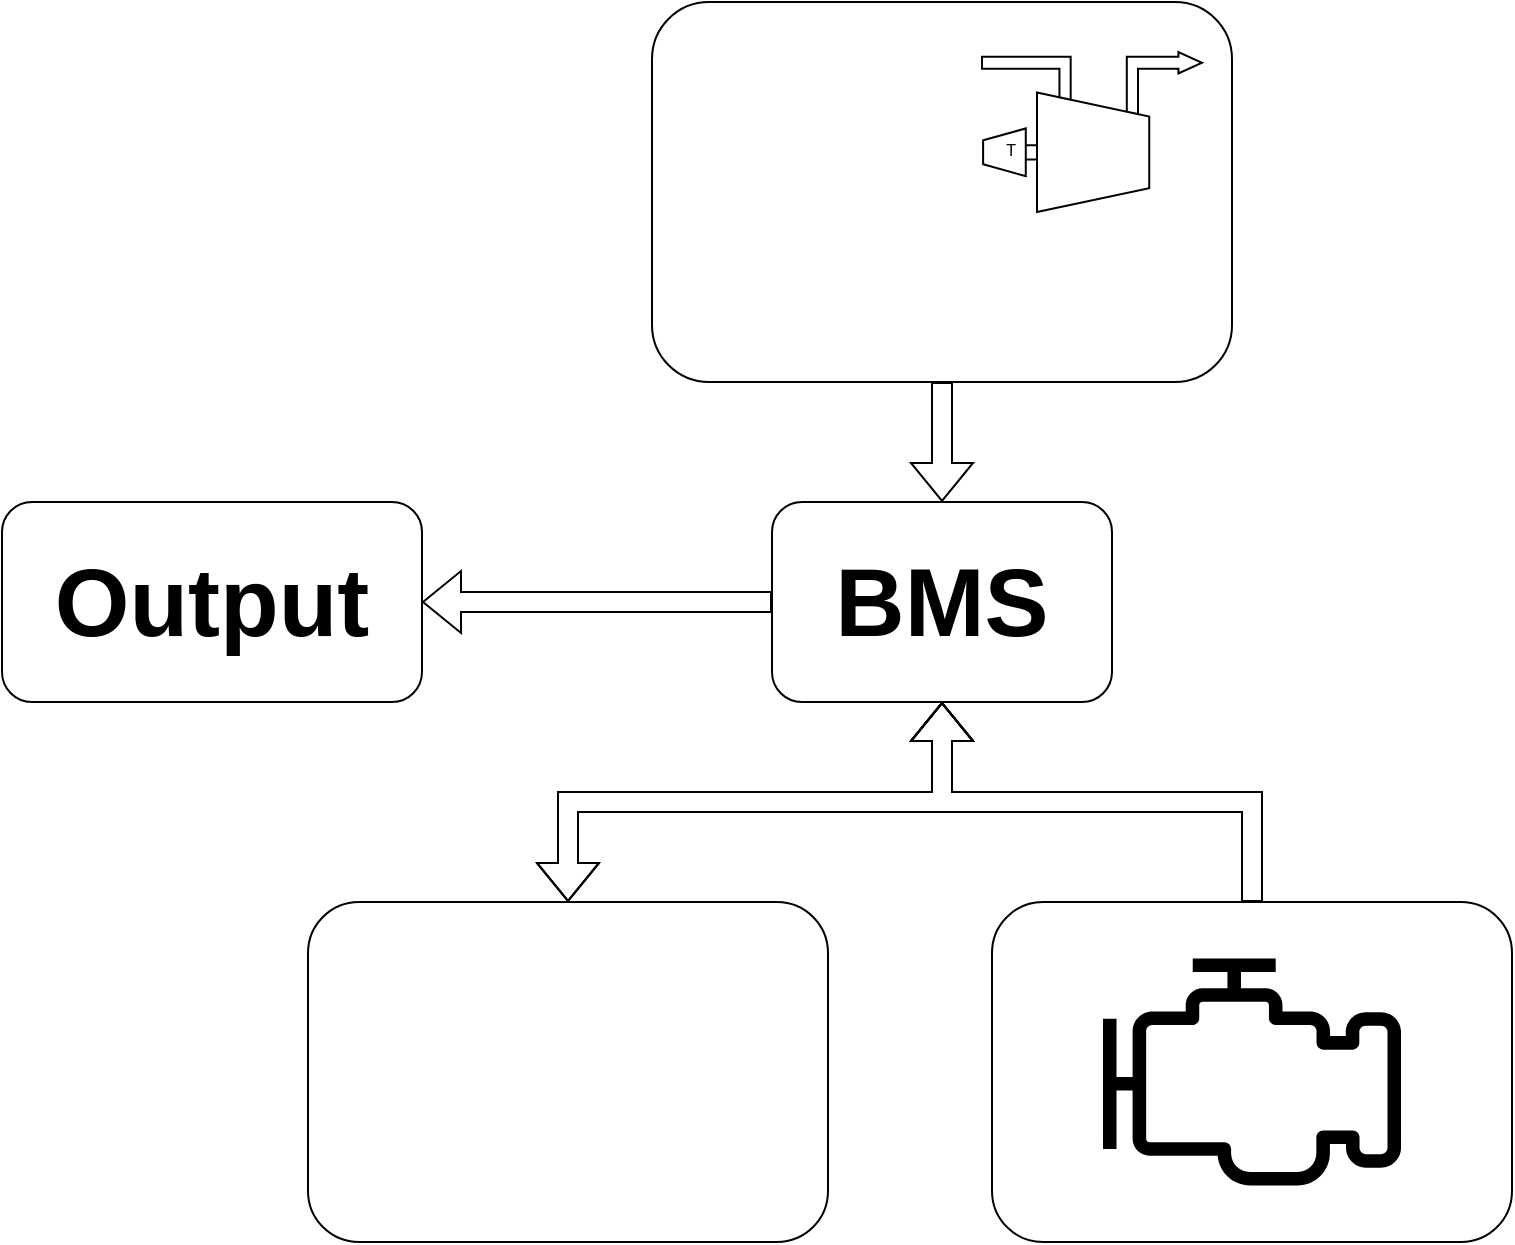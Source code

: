 <mxfile version="21.3.2" type="device">
  <diagram name="Page-1" id="7gV1qHuuUEI_JOBfro0t">
    <mxGraphModel dx="1969" dy="920" grid="1" gridSize="10" guides="1" tooltips="1" connect="1" arrows="1" fold="1" page="1" pageScale="1" pageWidth="850" pageHeight="1100" math="0" shadow="0">
      <root>
        <mxCell id="0" />
        <mxCell id="1" parent="0" />
        <mxCell id="9awPVIiC9BA3GDAkzCDk-24" value="" style="shape=flexArrow;endArrow=classic;startArrow=classic;html=1;rounded=0;exitX=0.5;exitY=0;exitDx=0;exitDy=0;" edge="1" parent="1" source="9awPVIiC9BA3GDAkzCDk-20" target="9awPVIiC9BA3GDAkzCDk-4">
          <mxGeometry width="100" height="100" relative="1" as="geometry">
            <mxPoint x="370" y="450" as="sourcePoint" />
            <mxPoint x="760" y="210" as="targetPoint" />
            <Array as="points">
              <mxPoint x="283" y="460" />
              <mxPoint x="470" y="460" />
            </Array>
          </mxGeometry>
        </mxCell>
        <mxCell id="9awPVIiC9BA3GDAkzCDk-22" value="" style="rounded=1;whiteSpace=wrap;html=1;" vertex="1" parent="1">
          <mxGeometry x="495" y="510" width="260" height="170" as="geometry" />
        </mxCell>
        <mxCell id="9awPVIiC9BA3GDAkzCDk-20" value="" style="rounded=1;whiteSpace=wrap;html=1;" vertex="1" parent="1">
          <mxGeometry x="153" y="510" width="260" height="170" as="geometry" />
        </mxCell>
        <mxCell id="9awPVIiC9BA3GDAkzCDk-4" value="&lt;font style=&quot;font-size: 48px;&quot;&gt;&lt;b&gt;BMS&lt;/b&gt;&lt;/font&gt;" style="rounded=1;whiteSpace=wrap;html=1;" vertex="1" parent="1">
          <mxGeometry x="385" y="310" width="170" height="100" as="geometry" />
        </mxCell>
        <mxCell id="9awPVIiC9BA3GDAkzCDk-10" value="" style="sketch=0;outlineConnect=0;fontColor=#FFFFFF&#xa;gradientColor=none;fillColor=#000000;strokeColor=none;dashed=0;verticalLabelPosition=bottom;verticalAlign=top;align=center;html=1;fontSize=12;fontStyle=0;aspect=fixed;pointerEvents=1;shape=mxgraph.aws4.emr_engine;" vertex="1" parent="1">
          <mxGeometry x="550" y="538.27" width="150" height="113.46" as="geometry" />
        </mxCell>
        <mxCell id="9awPVIiC9BA3GDAkzCDk-18" value="" style="rounded=1;whiteSpace=wrap;html=1;" vertex="1" parent="1">
          <mxGeometry x="325" y="60" width="290" height="190" as="geometry" />
        </mxCell>
        <mxCell id="9awPVIiC9BA3GDAkzCDk-14" value="" style="shape=image;html=1;verticalAlign=top;verticalLabelPosition=bottom;labelBackgroundColor=#ffffff;imageAspect=0;aspect=fixed;image=https://cdn3.iconfinder.com/data/icons/energy-and-power-glyph-24-px/24/Automotive_battery_battery_charging_car_battery_truck_battery_vehicle_battery-128.png" vertex="1" parent="1">
          <mxGeometry x="278" y="535" width="120" height="120" as="geometry" />
        </mxCell>
        <mxCell id="9awPVIiC9BA3GDAkzCDk-15" value="" style="shape=image;html=1;verticalAlign=top;verticalLabelPosition=bottom;labelBackgroundColor=#ffffff;imageAspect=0;aspect=fixed;image=https://cdn3.iconfinder.com/data/icons/energy-and-power-glyph-24-px/24/Automotive_battery_battery_charging_car_battery_truck_battery_vehicle_battery-128.png" vertex="1" parent="1">
          <mxGeometry x="170" y="535" width="120" height="120" as="geometry" />
        </mxCell>
        <mxCell id="9awPVIiC9BA3GDAkzCDk-16" value="&lt;font style=&quot;font-size: 48px;&quot;&gt;&lt;b&gt;Output&lt;/b&gt;&lt;/font&gt;" style="rounded=1;whiteSpace=wrap;html=1;" vertex="1" parent="1">
          <mxGeometry y="310" width="210" height="100" as="geometry" />
        </mxCell>
        <mxCell id="9awPVIiC9BA3GDAkzCDk-5" value="" style="shape=image;html=1;verticalAlign=top;verticalLabelPosition=bottom;labelBackgroundColor=#ffffff;imageAspect=0;aspect=fixed;image=https://cdn3.iconfinder.com/data/icons/energy-and-power-glyph-24-px/24/Wind_energy_wind_power_wind_turbine_windmill_windmill_tower-128.png" vertex="1" parent="1">
          <mxGeometry x="410" y="135" width="110" height="110" as="geometry" />
        </mxCell>
        <mxCell id="9awPVIiC9BA3GDAkzCDk-7" value="" style="shape=image;html=1;verticalAlign=top;verticalLabelPosition=bottom;labelBackgroundColor=#ffffff;imageAspect=0;aspect=fixed;image=https://cdn2.iconfinder.com/data/icons/business-and-education-1/512/133_Solar_Panel_Energy_technology_smart_city_technology_smart-128.png" vertex="1" parent="1">
          <mxGeometry x="340" y="65" width="110" height="110" as="geometry" />
        </mxCell>
        <mxCell id="9awPVIiC9BA3GDAkzCDk-8" value="&lt;table cellpadding=&quot;0&quot; cellspacing=&quot;0&quot; style=&quot;width:100%;height:100%;&quot;&gt;&lt;tr style=&quot;height:25%;&quot;&gt;&lt;td&gt;&lt;/td&gt;&lt;/tr&gt;&lt;tr style=&quot;height:75%;&quot;&gt;&lt;td align=&quot;left&quot; style=&quot;padding-left:11%;width:100%&quot;&gt;T&lt;/td&gt;&lt;/tr&gt;&lt;/table&gt;" style="shape=mxgraph.pid.compressors.centrifugal_compressor_-_turbine_driven;dashed=0;fontSize=8;html=1;overflow=fill;" vertex="1" parent="1">
          <mxGeometry x="490" y="85" width="110" height="80" as="geometry" />
        </mxCell>
        <mxCell id="9awPVIiC9BA3GDAkzCDk-32" value="" style="shape=flexArrow;endArrow=classic;html=1;rounded=0;exitX=0;exitY=0.5;exitDx=0;exitDy=0;entryX=1;entryY=0.5;entryDx=0;entryDy=0;" edge="1" parent="1" source="9awPVIiC9BA3GDAkzCDk-4" target="9awPVIiC9BA3GDAkzCDk-16">
          <mxGeometry width="50" height="50" relative="1" as="geometry">
            <mxPoint x="400" y="420" as="sourcePoint" />
            <mxPoint x="450" y="370" as="targetPoint" />
          </mxGeometry>
        </mxCell>
        <mxCell id="9awPVIiC9BA3GDAkzCDk-34" value="" style="shape=flexArrow;endArrow=classic;html=1;rounded=0;entryX=0.5;entryY=0;entryDx=0;entryDy=0;exitX=0.5;exitY=1;exitDx=0;exitDy=0;" edge="1" parent="1" source="9awPVIiC9BA3GDAkzCDk-18" target="9awPVIiC9BA3GDAkzCDk-4">
          <mxGeometry width="50" height="50" relative="1" as="geometry">
            <mxPoint x="570" y="280" as="sourcePoint" />
            <mxPoint x="450" y="370" as="targetPoint" />
          </mxGeometry>
        </mxCell>
        <mxCell id="9awPVIiC9BA3GDAkzCDk-35" value="" style="shape=flexArrow;endArrow=classic;html=1;rounded=0;exitX=0.5;exitY=0;exitDx=0;exitDy=0;entryX=0.5;entryY=1;entryDx=0;entryDy=0;" edge="1" parent="1" source="9awPVIiC9BA3GDAkzCDk-22" target="9awPVIiC9BA3GDAkzCDk-4">
          <mxGeometry width="50" height="50" relative="1" as="geometry">
            <mxPoint x="670" y="420" as="sourcePoint" />
            <mxPoint x="720" y="370" as="targetPoint" />
            <Array as="points">
              <mxPoint x="625" y="460" />
              <mxPoint x="470" y="460" />
            </Array>
          </mxGeometry>
        </mxCell>
        <mxCell id="9awPVIiC9BA3GDAkzCDk-36" value="" style="rounded=0;whiteSpace=wrap;html=1;strokeColor=#FFFFFF;" vertex="1" parent="1">
          <mxGeometry x="416" y="456" width="120" height="3" as="geometry" />
        </mxCell>
        <mxCell id="9awPVIiC9BA3GDAkzCDk-38" value="" style="rounded=0;whiteSpace=wrap;html=1;strokeColor=#FFFFFF;" vertex="1" parent="1">
          <mxGeometry x="418" y="461" width="120" height="3" as="geometry" />
        </mxCell>
        <mxCell id="9awPVIiC9BA3GDAkzCDk-39" value="" style="rounded=0;whiteSpace=wrap;html=1;strokeColor=#FFFFFF;" vertex="1" parent="1">
          <mxGeometry x="433" y="458" width="120" height="3" as="geometry" />
        </mxCell>
      </root>
    </mxGraphModel>
  </diagram>
</mxfile>
